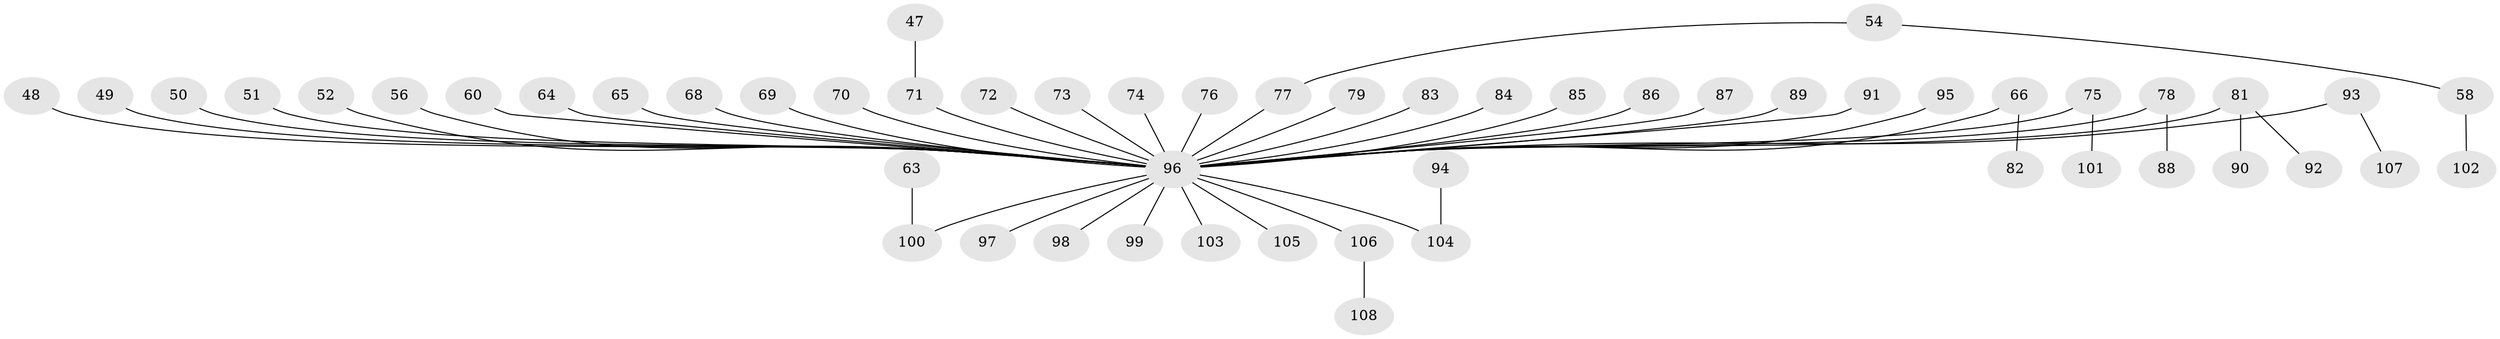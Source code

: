 // original degree distribution, {5: 0.046296296296296294, 7: 0.009259259259259259, 3: 0.14814814814814814, 9: 0.009259259259259259, 6: 0.009259259259259259, 2: 0.24074074074074073, 4: 0.027777777777777776, 1: 0.5092592592592593}
// Generated by graph-tools (version 1.1) at 2025/53/03/09/25 04:53:53]
// undirected, 54 vertices, 53 edges
graph export_dot {
graph [start="1"]
  node [color=gray90,style=filled];
  47;
  48;
  49;
  50;
  51;
  52;
  54;
  56;
  58;
  60;
  63;
  64;
  65;
  66;
  68;
  69;
  70;
  71 [super="+29"];
  72;
  73;
  74;
  75 [super="+59"];
  76;
  77 [super="+36"];
  78;
  79;
  81;
  82;
  83;
  84;
  85;
  86;
  87;
  88;
  89;
  90;
  91;
  92;
  93;
  94;
  95;
  96 [super="+15+46+34+61+80+17+62+28+31+41+13+19+24+45+37+38+57+55+67+39"];
  97;
  98;
  99;
  100 [super="+43"];
  101;
  102;
  103;
  104 [super="+25"];
  105;
  106;
  107;
  108;
  47 -- 71;
  48 -- 96;
  49 -- 96;
  50 -- 96;
  51 -- 96;
  52 -- 96;
  54 -- 58;
  54 -- 77;
  56 -- 96;
  58 -- 102;
  60 -- 96;
  63 -- 100;
  64 -- 96;
  65 -- 96;
  66 -- 82;
  66 -- 96;
  68 -- 96;
  69 -- 96;
  70 -- 96;
  71 -- 96;
  72 -- 96;
  73 -- 96;
  74 -- 96;
  75 -- 96;
  75 -- 101;
  76 -- 96;
  77 -- 96;
  78 -- 88;
  78 -- 96;
  79 -- 96;
  81 -- 90;
  81 -- 92;
  81 -- 96;
  83 -- 96;
  84 -- 96;
  85 -- 96;
  86 -- 96;
  87 -- 96;
  89 -- 96;
  91 -- 96;
  93 -- 107;
  93 -- 96;
  94 -- 104;
  95 -- 96;
  96 -- 104;
  96 -- 105;
  96 -- 106;
  96 -- 97;
  96 -- 103;
  96 -- 99;
  96 -- 98;
  96 -- 100;
  106 -- 108;
}

